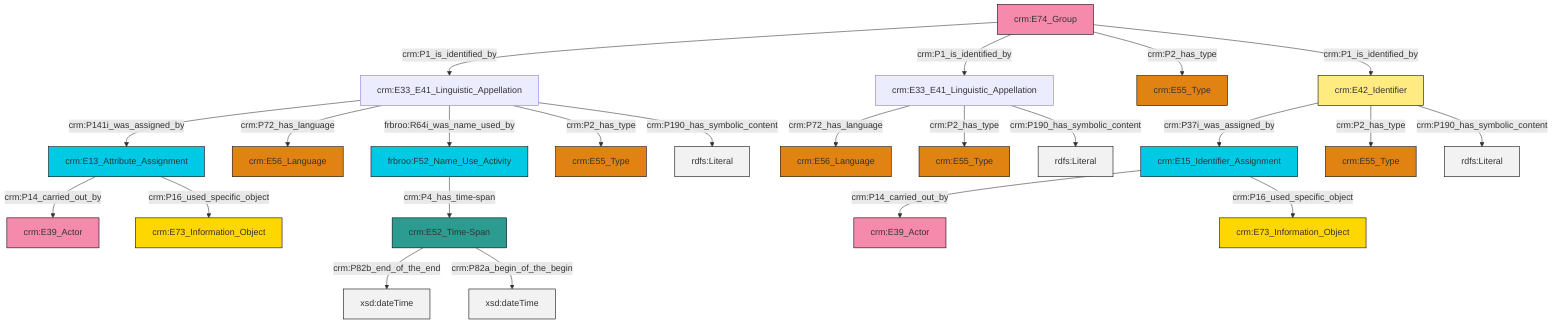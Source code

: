 graph TD
classDef Literal fill:#f2f2f2,stroke:#000000;
classDef CRM_Entity fill:#FFFFFF,stroke:#000000;
classDef Temporal_Entity fill:#00C9E6, stroke:#000000;
classDef Type fill:#E18312, stroke:#000000;
classDef Time-Span fill:#2C9C91, stroke:#000000;
classDef Appellation fill:#FFEB7F, stroke:#000000;
classDef Place fill:#008836, stroke:#000000;
classDef Persistent_Item fill:#B266B2, stroke:#000000;
classDef Conceptual_Object fill:#FFD700, stroke:#000000;
classDef Physical_Thing fill:#D2B48C, stroke:#000000;
classDef Actor fill:#f58aad, stroke:#000000;
classDef PC_Classes fill:#4ce600, stroke:#000000;
classDef Multi fill:#cccccc,stroke:#000000;

0["crm:E33_E41_Linguistic_Appellation"]:::Default -->|crm:P141i_was_assigned_by| 1["crm:E13_Attribute_Assignment"]:::Temporal_Entity
2["crm:E15_Identifier_Assignment"]:::Temporal_Entity -->|crm:P14_carried_out_by| 3["crm:E39_Actor"]:::Actor
2["crm:E15_Identifier_Assignment"]:::Temporal_Entity -->|crm:P16_used_specific_object| 4["crm:E73_Information_Object"]:::Conceptual_Object
6["crm:E74_Group"]:::Actor -->|crm:P1_is_identified_by| 0["crm:E33_E41_Linguistic_Appellation"]:::Default
9["crm:E33_E41_Linguistic_Appellation"]:::Default -->|crm:P72_has_language| 10["crm:E56_Language"]:::Type
9["crm:E33_E41_Linguistic_Appellation"]:::Default -->|crm:P2_has_type| 11["crm:E55_Type"]:::Type
12["crm:E42_Identifier"]:::Appellation -->|crm:P37i_was_assigned_by| 2["crm:E15_Identifier_Assignment"]:::Temporal_Entity
1["crm:E13_Attribute_Assignment"]:::Temporal_Entity -->|crm:P14_carried_out_by| 13["crm:E39_Actor"]:::Actor
6["crm:E74_Group"]:::Actor -->|crm:P1_is_identified_by| 9["crm:E33_E41_Linguistic_Appellation"]:::Default
0["crm:E33_E41_Linguistic_Appellation"]:::Default -->|crm:P72_has_language| 14["crm:E56_Language"]:::Type
6["crm:E74_Group"]:::Actor -->|crm:P2_has_type| 15["crm:E55_Type"]:::Type
0["crm:E33_E41_Linguistic_Appellation"]:::Default -->|frbroo:R64i_was_name_used_by| 7["frbroo:F52_Name_Use_Activity"]:::Temporal_Entity
12["crm:E42_Identifier"]:::Appellation -->|crm:P2_has_type| 21["crm:E55_Type"]:::Type
6["crm:E74_Group"]:::Actor -->|crm:P1_is_identified_by| 12["crm:E42_Identifier"]:::Appellation
1["crm:E13_Attribute_Assignment"]:::Temporal_Entity -->|crm:P16_used_specific_object| 22["crm:E73_Information_Object"]:::Conceptual_Object
12["crm:E42_Identifier"]:::Appellation -->|crm:P190_has_symbolic_content| 24[rdfs:Literal]:::Literal
26["crm:E52_Time-Span"]:::Time-Span -->|crm:P82b_end_of_the_end| 27[xsd:dateTime]:::Literal
26["crm:E52_Time-Span"]:::Time-Span -->|crm:P82a_begin_of_the_begin| 32[xsd:dateTime]:::Literal
0["crm:E33_E41_Linguistic_Appellation"]:::Default -->|crm:P2_has_type| 34["crm:E55_Type"]:::Type
7["frbroo:F52_Name_Use_Activity"]:::Temporal_Entity -->|crm:P4_has_time-span| 26["crm:E52_Time-Span"]:::Time-Span
0["crm:E33_E41_Linguistic_Appellation"]:::Default -->|crm:P190_has_symbolic_content| 38[rdfs:Literal]:::Literal
9["crm:E33_E41_Linguistic_Appellation"]:::Default -->|crm:P190_has_symbolic_content| 39[rdfs:Literal]:::Literal